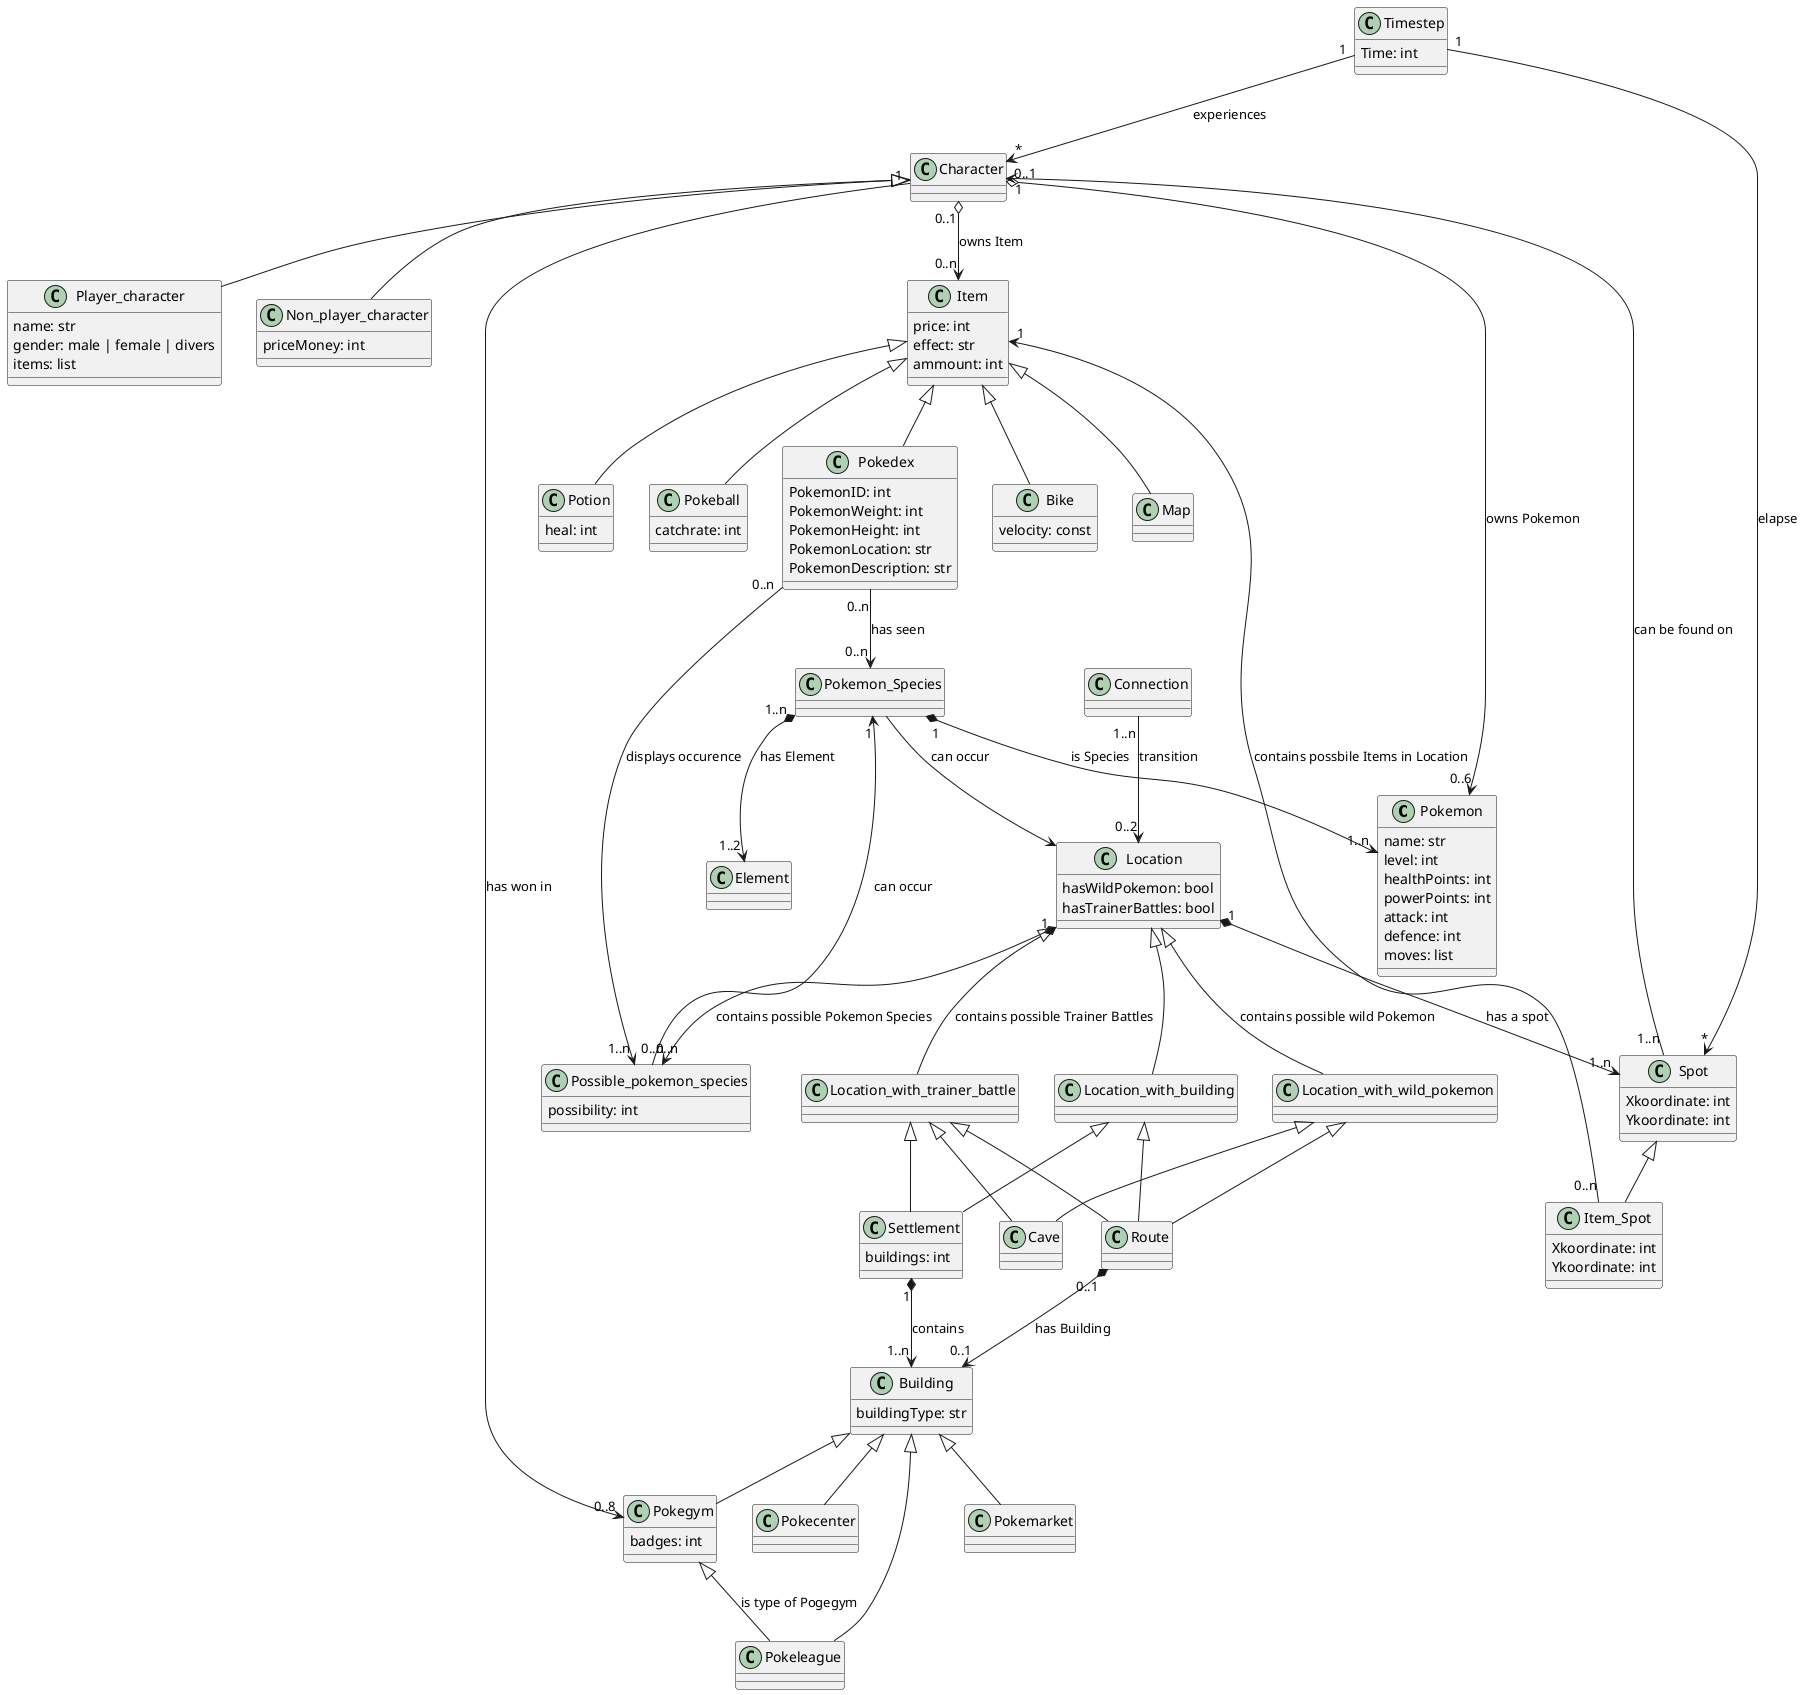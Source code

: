 @startuml

class Pokemon {
    name: str
    level: int
    healthPoints: int
    powerPoints: int
    attack: int
    defence: int
    moves: list 
    }

class Character {

}

class Pokedex {
    PokemonID: int
    PokemonWeight: int
    PokemonHeight: int
    PokemonLocation: str
    PokemonDescription: str

}

class Player_character{
    name: str
    gender: male | female | divers 
    items: list 

}

class Non_player_character {
    priceMoney: int 

}

class Bike {
    velocity: const

}

class Location {
    hasWildPokemon: bool
    hasTrainerBattles: bool 

}

class Cave {

}

class Settlement {
    buildings: int 

}

class Map {

}

class Item {
    price: int
    effect: str 
    ammount: int 

}

class Building {
    buildingType: str 

}

class Route {

}

class Potion {
    heal: int 
}

class Pokeball {
    catchrate: int 
}

class Pokemarket {

}

class Pokecenter {
}

class Pokegym {
    badges: int

}

class Pokeleague {
}

class Pokemon_Species {
}

class Element{

}

class Connection {

}

class Location_with_building {

}

class Location_with_wild_pokemon {

}

class Location_with_trainer_battle {

}

class Possible_pokemon_species {
    possibility: int 
}

class Item_Spot {
    Xkoordinate: int
    Ykoordinate: int 

}



class Spot {
    Xkoordinate: int
    Ykoordinate: int
}


class Timestep {
    Time: int 

}

Character <|-- Player_character

Character <|-- Non_player_character

Character "0..1" o--> "0..6" Pokemon: owns Pokemon

Character "0..1" o--> "0..n" Item: owns Item

Spot "1..n" --> "1" Character: can be found on

Item <|-- Pokeball

Item <|-- Potion

Item <|-- Map

Item <|-- Pokedex

Item <|-- Bike

Character "1" --> "0..8" Pokegym: has won in

Location_with_building <|-- Route

Location_with_trainer_battle <|-- Route

Location_with_building  <|-- Settlement

Location <|-- Location_with_building

Location_with_trainer_battle <|-- Cave

Location_with_wild_pokemon <|-- Cave

Location_with_wild_pokemon <|-- Route

Location_with_trainer_battle <|-- Settlement

Settlement "1" *--> "1..n" Building: contains

Building <|-- Pokemarket

Building <|-- Pokecenter

Building <|-- Pokeleague

Building <|-- Pokegym

Pokemon_Species --> Location: can occur  

Pokemon_Species "1" *--> "1..n" Pokemon: is Species

Pokedex "0..n" --> "0..n" Pokemon_Species: has seen

Pokemon_Species "1..n" *--> "1..2" Element: has Element 

Connection "1..n" --> "0..2" Location: transition

Route "0..1" *--> "0..1" Building: has Building

Location "1" *--> "0..n" Possible_pokemon_species: contains possible Pokemon Species

Location <|-- Location_with_trainer_battle: contains possible Trainer Battles

Location <|-- Location_with_wild_pokemon: contains possible wild Pokemon

Possible_pokemon_species "0..n" --> "1" Pokemon_Species: can occur 

Pokedex "0..n" --> "1..n" Possible_pokemon_species: displays occurence

Pokegym <|-- Pokeleague: is type of Pogegym

 Item_Spot "0..n" --> "1" Item: contains possbile Items in Location 

Location "1" *--> "1..n" Spot: has a spot 

Spot <|-- Item_Spot 

Timestep "1"--> "*" Spot: elapse 

Timestep "1" --> "*" Character: experiences

@enduml

